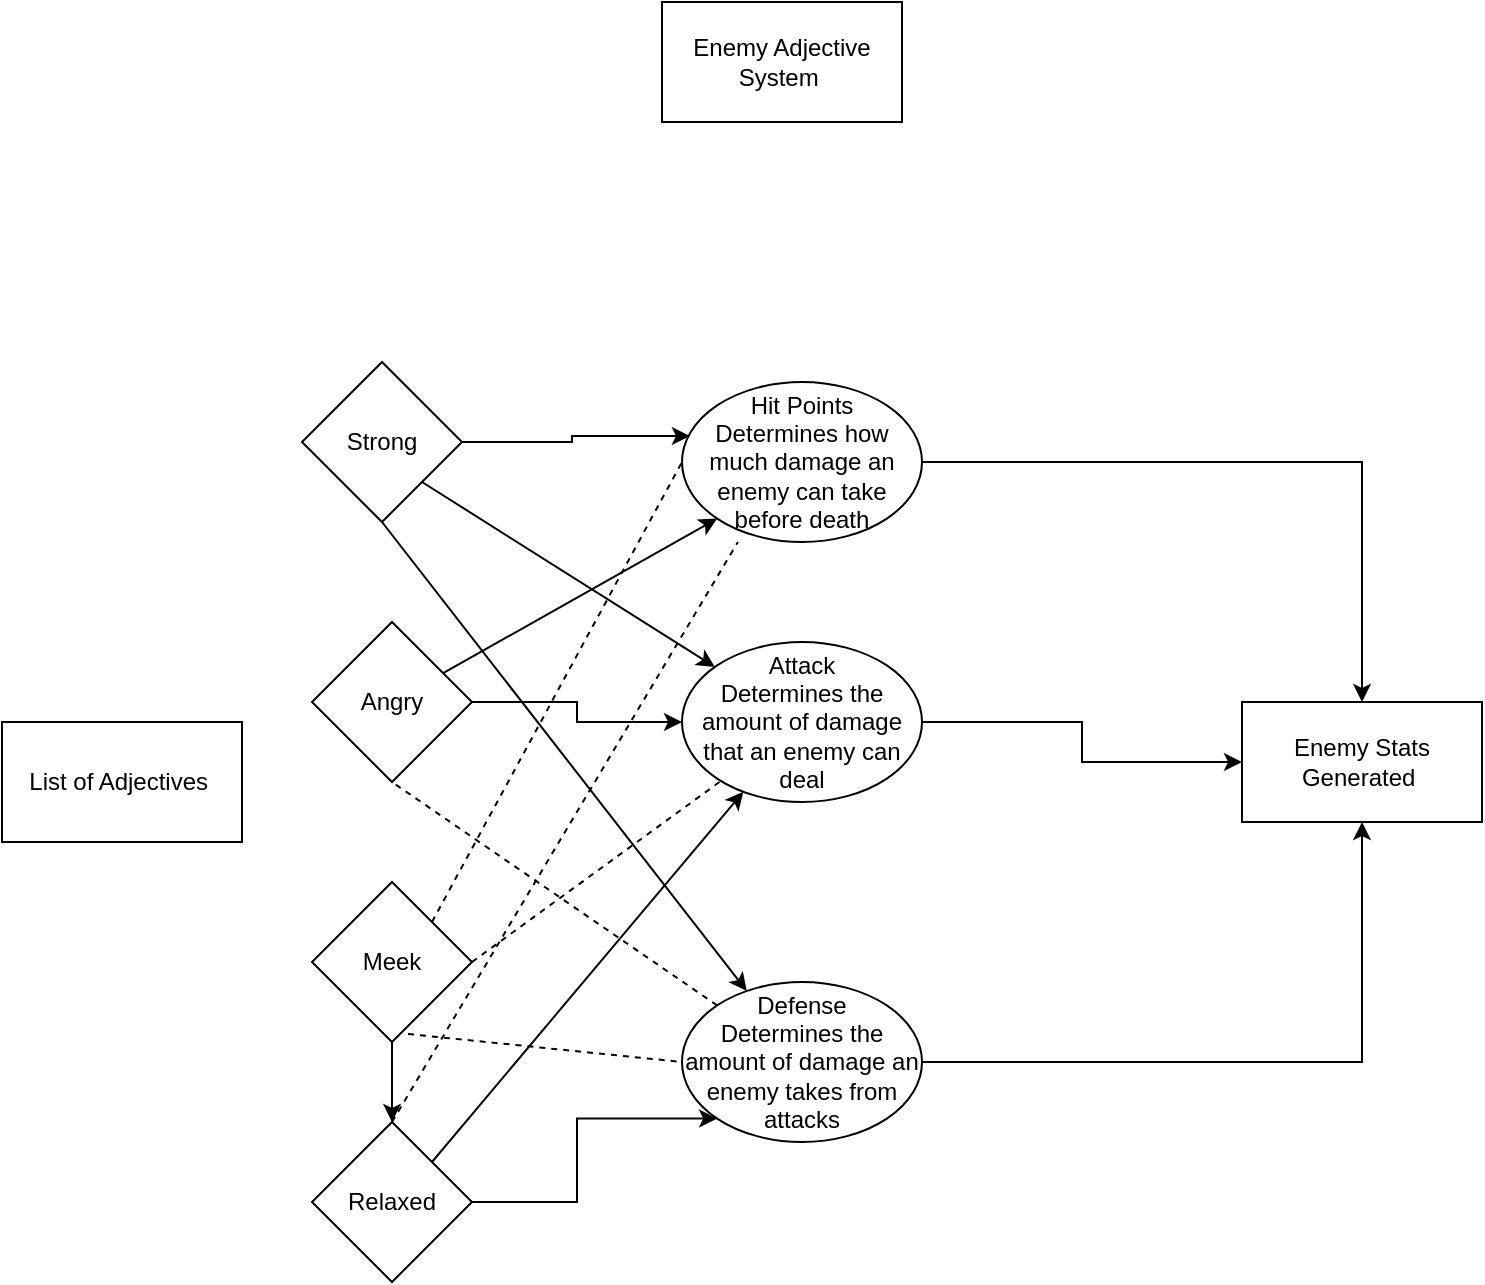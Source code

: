 <mxfile version="15.8.4" type="device"><diagram id="gPXW6tda7vuxmlJX3_eN" name="Page-1"><mxGraphModel dx="1102" dy="865" grid="1" gridSize="10" guides="1" tooltips="1" connect="1" arrows="1" fold="1" page="1" pageScale="1" pageWidth="850" pageHeight="1100" math="0" shadow="0"><root><mxCell id="0"/><mxCell id="1" parent="0"/><mxCell id="ElHqBtID7ihMt1bnSQ0Q-1" value="Enemy Adjective System&amp;nbsp;&lt;br&gt;" style="rounded=0;whiteSpace=wrap;html=1;" vertex="1" parent="1"><mxGeometry x="380" y="70" width="120" height="60" as="geometry"/></mxCell><mxCell id="ElHqBtID7ihMt1bnSQ0Q-2" value="Enemy Stats Generated&amp;nbsp;" style="rounded=0;whiteSpace=wrap;html=1;" vertex="1" parent="1"><mxGeometry x="670" y="420" width="120" height="60" as="geometry"/></mxCell><mxCell id="ElHqBtID7ihMt1bnSQ0Q-3" value="List of Adjectives&amp;nbsp;" style="rounded=0;whiteSpace=wrap;html=1;" vertex="1" parent="1"><mxGeometry x="50" y="430" width="120" height="60" as="geometry"/></mxCell><mxCell id="ElHqBtID7ihMt1bnSQ0Q-49" style="edgeStyle=orthogonalEdgeStyle;rounded=0;orthogonalLoop=1;jettySize=auto;html=1;exitX=1;exitY=0.5;exitDx=0;exitDy=0;" edge="1" parent="1" source="ElHqBtID7ihMt1bnSQ0Q-4" target="ElHqBtID7ihMt1bnSQ0Q-2"><mxGeometry relative="1" as="geometry"/></mxCell><mxCell id="ElHqBtID7ihMt1bnSQ0Q-4" value="Hit Points&lt;br&gt;Determines how much damage an enemy can take before death" style="ellipse;whiteSpace=wrap;html=1;" vertex="1" parent="1"><mxGeometry x="390" y="260" width="120" height="80" as="geometry"/></mxCell><mxCell id="ElHqBtID7ihMt1bnSQ0Q-50" style="edgeStyle=orthogonalEdgeStyle;rounded=0;orthogonalLoop=1;jettySize=auto;html=1;exitX=1;exitY=0.5;exitDx=0;exitDy=0;entryX=0;entryY=0.5;entryDx=0;entryDy=0;" edge="1" parent="1" source="ElHqBtID7ihMt1bnSQ0Q-5" target="ElHqBtID7ihMt1bnSQ0Q-2"><mxGeometry relative="1" as="geometry"/></mxCell><mxCell id="ElHqBtID7ihMt1bnSQ0Q-5" value="Attack&lt;br&gt;Determines the amount of damage that an enemy can deal" style="ellipse;whiteSpace=wrap;html=1;" vertex="1" parent="1"><mxGeometry x="390" y="390" width="120" height="80" as="geometry"/></mxCell><mxCell id="ElHqBtID7ihMt1bnSQ0Q-27" style="edgeStyle=orthogonalEdgeStyle;rounded=0;orthogonalLoop=1;jettySize=auto;html=1;exitX=1;exitY=0.5;exitDx=0;exitDy=0;entryX=0.033;entryY=0.338;entryDx=0;entryDy=0;entryPerimeter=0;" edge="1" parent="1" source="ElHqBtID7ihMt1bnSQ0Q-7" target="ElHqBtID7ihMt1bnSQ0Q-4"><mxGeometry relative="1" as="geometry"/></mxCell><mxCell id="ElHqBtID7ihMt1bnSQ0Q-7" value="Strong" style="rhombus;whiteSpace=wrap;html=1;" vertex="1" parent="1"><mxGeometry x="200" y="250" width="80" height="80" as="geometry"/></mxCell><mxCell id="ElHqBtID7ihMt1bnSQ0Q-52" style="edgeStyle=orthogonalEdgeStyle;rounded=0;orthogonalLoop=1;jettySize=auto;html=1;entryX=0.5;entryY=0;entryDx=0;entryDy=0;" edge="1" parent="1" source="ElHqBtID7ihMt1bnSQ0Q-8" target="ElHqBtID7ihMt1bnSQ0Q-11"><mxGeometry relative="1" as="geometry"/></mxCell><mxCell id="ElHqBtID7ihMt1bnSQ0Q-8" value="Meek" style="rhombus;whiteSpace=wrap;html=1;" vertex="1" parent="1"><mxGeometry x="205" y="510" width="80" height="80" as="geometry"/></mxCell><mxCell id="ElHqBtID7ihMt1bnSQ0Q-33" style="edgeStyle=orthogonalEdgeStyle;rounded=0;orthogonalLoop=1;jettySize=auto;html=1;" edge="1" parent="1" source="ElHqBtID7ihMt1bnSQ0Q-10" target="ElHqBtID7ihMt1bnSQ0Q-5"><mxGeometry relative="1" as="geometry"/></mxCell><mxCell id="ElHqBtID7ihMt1bnSQ0Q-10" value="Angry" style="rhombus;whiteSpace=wrap;html=1;" vertex="1" parent="1"><mxGeometry x="205" y="380" width="80" height="80" as="geometry"/></mxCell><mxCell id="ElHqBtID7ihMt1bnSQ0Q-47" style="edgeStyle=orthogonalEdgeStyle;rounded=0;orthogonalLoop=1;jettySize=auto;html=1;exitX=1;exitY=0.5;exitDx=0;exitDy=0;entryX=0;entryY=1;entryDx=0;entryDy=0;" edge="1" parent="1" source="ElHqBtID7ihMt1bnSQ0Q-11" target="ElHqBtID7ihMt1bnSQ0Q-12"><mxGeometry relative="1" as="geometry"/></mxCell><mxCell id="ElHqBtID7ihMt1bnSQ0Q-11" value="Relaxed" style="rhombus;whiteSpace=wrap;html=1;" vertex="1" parent="1"><mxGeometry x="205" y="630" width="80" height="80" as="geometry"/></mxCell><mxCell id="ElHqBtID7ihMt1bnSQ0Q-51" style="edgeStyle=orthogonalEdgeStyle;rounded=0;orthogonalLoop=1;jettySize=auto;html=1;exitX=1;exitY=0.5;exitDx=0;exitDy=0;" edge="1" parent="1" source="ElHqBtID7ihMt1bnSQ0Q-12" target="ElHqBtID7ihMt1bnSQ0Q-2"><mxGeometry relative="1" as="geometry"/></mxCell><mxCell id="ElHqBtID7ihMt1bnSQ0Q-12" value="Defense&lt;br&gt;Determines the amount of damage an enemy takes from attacks" style="ellipse;whiteSpace=wrap;html=1;" vertex="1" parent="1"><mxGeometry x="390" y="560" width="120" height="80" as="geometry"/></mxCell><mxCell id="ElHqBtID7ihMt1bnSQ0Q-31" value="" style="endArrow=classic;html=1;rounded=0;exitX=1;exitY=1;exitDx=0;exitDy=0;" edge="1" parent="1" source="ElHqBtID7ihMt1bnSQ0Q-7" target="ElHqBtID7ihMt1bnSQ0Q-5"><mxGeometry width="50" height="50" relative="1" as="geometry"><mxPoint x="400" y="450" as="sourcePoint"/><mxPoint x="450" y="400" as="targetPoint"/></mxGeometry></mxCell><mxCell id="ElHqBtID7ihMt1bnSQ0Q-34" value="" style="endArrow=classic;html=1;rounded=0;entryX=0;entryY=1;entryDx=0;entryDy=0;" edge="1" parent="1" source="ElHqBtID7ihMt1bnSQ0Q-10" target="ElHqBtID7ihMt1bnSQ0Q-4"><mxGeometry width="50" height="50" relative="1" as="geometry"><mxPoint x="400" y="450" as="sourcePoint"/><mxPoint x="450" y="400" as="targetPoint"/></mxGeometry></mxCell><mxCell id="ElHqBtID7ihMt1bnSQ0Q-41" value="" style="endArrow=none;dashed=1;html=1;rounded=0;exitX=1;exitY=0;exitDx=0;exitDy=0;entryX=0;entryY=0.5;entryDx=0;entryDy=0;" edge="1" parent="1" source="ElHqBtID7ihMt1bnSQ0Q-8" target="ElHqBtID7ihMt1bnSQ0Q-4"><mxGeometry width="50" height="50" relative="1" as="geometry"><mxPoint x="400" y="450" as="sourcePoint"/><mxPoint x="450" y="400" as="targetPoint"/></mxGeometry></mxCell><mxCell id="ElHqBtID7ihMt1bnSQ0Q-42" value="" style="endArrow=classic;html=1;rounded=0;exitX=0.5;exitY=1;exitDx=0;exitDy=0;" edge="1" parent="1" source="ElHqBtID7ihMt1bnSQ0Q-7" target="ElHqBtID7ihMt1bnSQ0Q-12"><mxGeometry width="50" height="50" relative="1" as="geometry"><mxPoint x="400" y="450" as="sourcePoint"/><mxPoint x="450" y="400" as="targetPoint"/></mxGeometry></mxCell><mxCell id="ElHqBtID7ihMt1bnSQ0Q-43" value="" style="endArrow=none;dashed=1;html=1;rounded=0;entryX=0.5;entryY=1;entryDx=0;entryDy=0;exitX=0;exitY=0;exitDx=0;exitDy=0;" edge="1" parent="1" source="ElHqBtID7ihMt1bnSQ0Q-12" target="ElHqBtID7ihMt1bnSQ0Q-10"><mxGeometry width="50" height="50" relative="1" as="geometry"><mxPoint x="400" y="450" as="sourcePoint"/><mxPoint x="450" y="400" as="targetPoint"/></mxGeometry></mxCell><mxCell id="ElHqBtID7ihMt1bnSQ0Q-44" value="" style="endArrow=none;dashed=1;html=1;rounded=0;exitX=1;exitY=0.5;exitDx=0;exitDy=0;" edge="1" parent="1" source="ElHqBtID7ihMt1bnSQ0Q-8" target="ElHqBtID7ihMt1bnSQ0Q-5"><mxGeometry width="50" height="50" relative="1" as="geometry"><mxPoint x="400" y="450" as="sourcePoint"/><mxPoint x="450" y="400" as="targetPoint"/></mxGeometry></mxCell><mxCell id="ElHqBtID7ihMt1bnSQ0Q-45" value="" style="endArrow=none;dashed=1;html=1;rounded=0;exitX=0.6;exitY=0.95;exitDx=0;exitDy=0;exitPerimeter=0;entryX=0;entryY=0.5;entryDx=0;entryDy=0;" edge="1" parent="1" source="ElHqBtID7ihMt1bnSQ0Q-8" target="ElHqBtID7ihMt1bnSQ0Q-12"><mxGeometry width="50" height="50" relative="1" as="geometry"><mxPoint x="400" y="450" as="sourcePoint"/><mxPoint x="450" y="400" as="targetPoint"/></mxGeometry></mxCell><mxCell id="ElHqBtID7ihMt1bnSQ0Q-46" value="" style="endArrow=none;dashed=1;html=1;rounded=0;entryX=0.233;entryY=1;entryDx=0;entryDy=0;entryPerimeter=0;exitX=0.5;exitY=0;exitDx=0;exitDy=0;" edge="1" parent="1" source="ElHqBtID7ihMt1bnSQ0Q-11" target="ElHqBtID7ihMt1bnSQ0Q-4"><mxGeometry width="50" height="50" relative="1" as="geometry"><mxPoint x="400" y="450" as="sourcePoint"/><mxPoint x="450" y="400" as="targetPoint"/></mxGeometry></mxCell><mxCell id="ElHqBtID7ihMt1bnSQ0Q-48" value="" style="endArrow=classic;html=1;rounded=0;exitX=1;exitY=0;exitDx=0;exitDy=0;" edge="1" parent="1" source="ElHqBtID7ihMt1bnSQ0Q-11" target="ElHqBtID7ihMt1bnSQ0Q-5"><mxGeometry width="50" height="50" relative="1" as="geometry"><mxPoint x="400" y="450" as="sourcePoint"/><mxPoint x="450" y="400" as="targetPoint"/></mxGeometry></mxCell></root></mxGraphModel></diagram></mxfile>